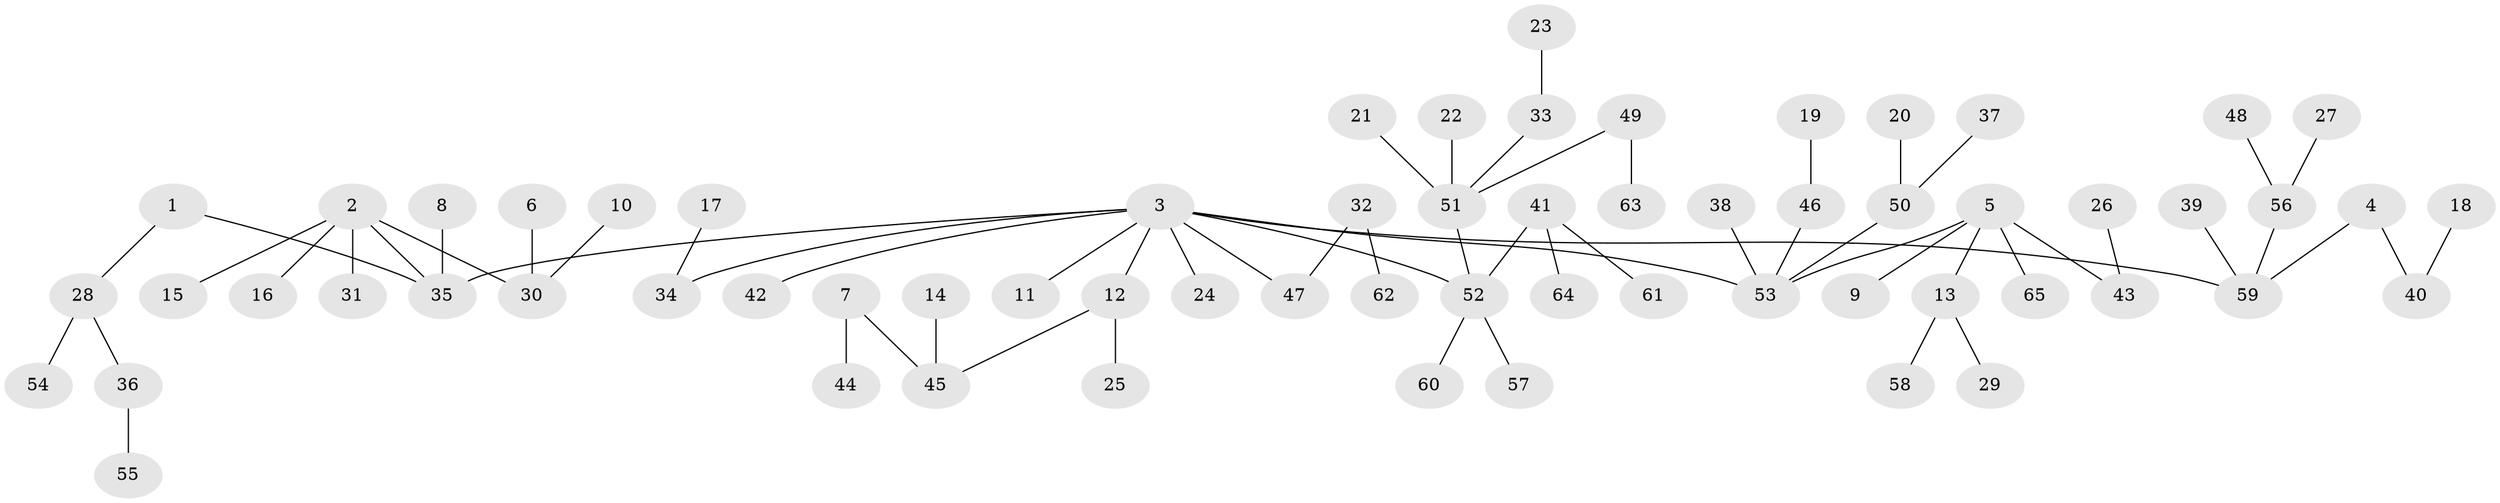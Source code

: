 // original degree distribution, {5: 0.06153846153846154, 3: 0.13076923076923078, 2: 0.24615384615384617, 4: 0.07692307692307693, 1: 0.4846153846153846}
// Generated by graph-tools (version 1.1) at 2025/26/03/09/25 03:26:32]
// undirected, 65 vertices, 64 edges
graph export_dot {
graph [start="1"]
  node [color=gray90,style=filled];
  1;
  2;
  3;
  4;
  5;
  6;
  7;
  8;
  9;
  10;
  11;
  12;
  13;
  14;
  15;
  16;
  17;
  18;
  19;
  20;
  21;
  22;
  23;
  24;
  25;
  26;
  27;
  28;
  29;
  30;
  31;
  32;
  33;
  34;
  35;
  36;
  37;
  38;
  39;
  40;
  41;
  42;
  43;
  44;
  45;
  46;
  47;
  48;
  49;
  50;
  51;
  52;
  53;
  54;
  55;
  56;
  57;
  58;
  59;
  60;
  61;
  62;
  63;
  64;
  65;
  1 -- 28 [weight=1.0];
  1 -- 35 [weight=1.0];
  2 -- 15 [weight=1.0];
  2 -- 16 [weight=1.0];
  2 -- 30 [weight=1.0];
  2 -- 31 [weight=1.0];
  2 -- 35 [weight=1.0];
  3 -- 11 [weight=1.0];
  3 -- 12 [weight=1.0];
  3 -- 24 [weight=1.0];
  3 -- 34 [weight=1.0];
  3 -- 35 [weight=1.0];
  3 -- 42 [weight=1.0];
  3 -- 47 [weight=1.0];
  3 -- 52 [weight=1.0];
  3 -- 53 [weight=1.0];
  3 -- 59 [weight=1.0];
  4 -- 40 [weight=1.0];
  4 -- 59 [weight=1.0];
  5 -- 9 [weight=1.0];
  5 -- 13 [weight=1.0];
  5 -- 43 [weight=1.0];
  5 -- 53 [weight=1.0];
  5 -- 65 [weight=1.0];
  6 -- 30 [weight=1.0];
  7 -- 44 [weight=1.0];
  7 -- 45 [weight=1.0];
  8 -- 35 [weight=1.0];
  10 -- 30 [weight=1.0];
  12 -- 25 [weight=1.0];
  12 -- 45 [weight=1.0];
  13 -- 29 [weight=1.0];
  13 -- 58 [weight=1.0];
  14 -- 45 [weight=1.0];
  17 -- 34 [weight=1.0];
  18 -- 40 [weight=1.0];
  19 -- 46 [weight=1.0];
  20 -- 50 [weight=1.0];
  21 -- 51 [weight=1.0];
  22 -- 51 [weight=1.0];
  23 -- 33 [weight=1.0];
  26 -- 43 [weight=1.0];
  27 -- 56 [weight=1.0];
  28 -- 36 [weight=1.0];
  28 -- 54 [weight=1.0];
  32 -- 47 [weight=1.0];
  32 -- 62 [weight=1.0];
  33 -- 51 [weight=1.0];
  36 -- 55 [weight=1.0];
  37 -- 50 [weight=1.0];
  38 -- 53 [weight=1.0];
  39 -- 59 [weight=1.0];
  41 -- 52 [weight=1.0];
  41 -- 61 [weight=1.0];
  41 -- 64 [weight=1.0];
  46 -- 53 [weight=1.0];
  48 -- 56 [weight=1.0];
  49 -- 51 [weight=1.0];
  49 -- 63 [weight=1.0];
  50 -- 53 [weight=1.0];
  51 -- 52 [weight=1.0];
  52 -- 57 [weight=1.0];
  52 -- 60 [weight=1.0];
  56 -- 59 [weight=1.0];
}

